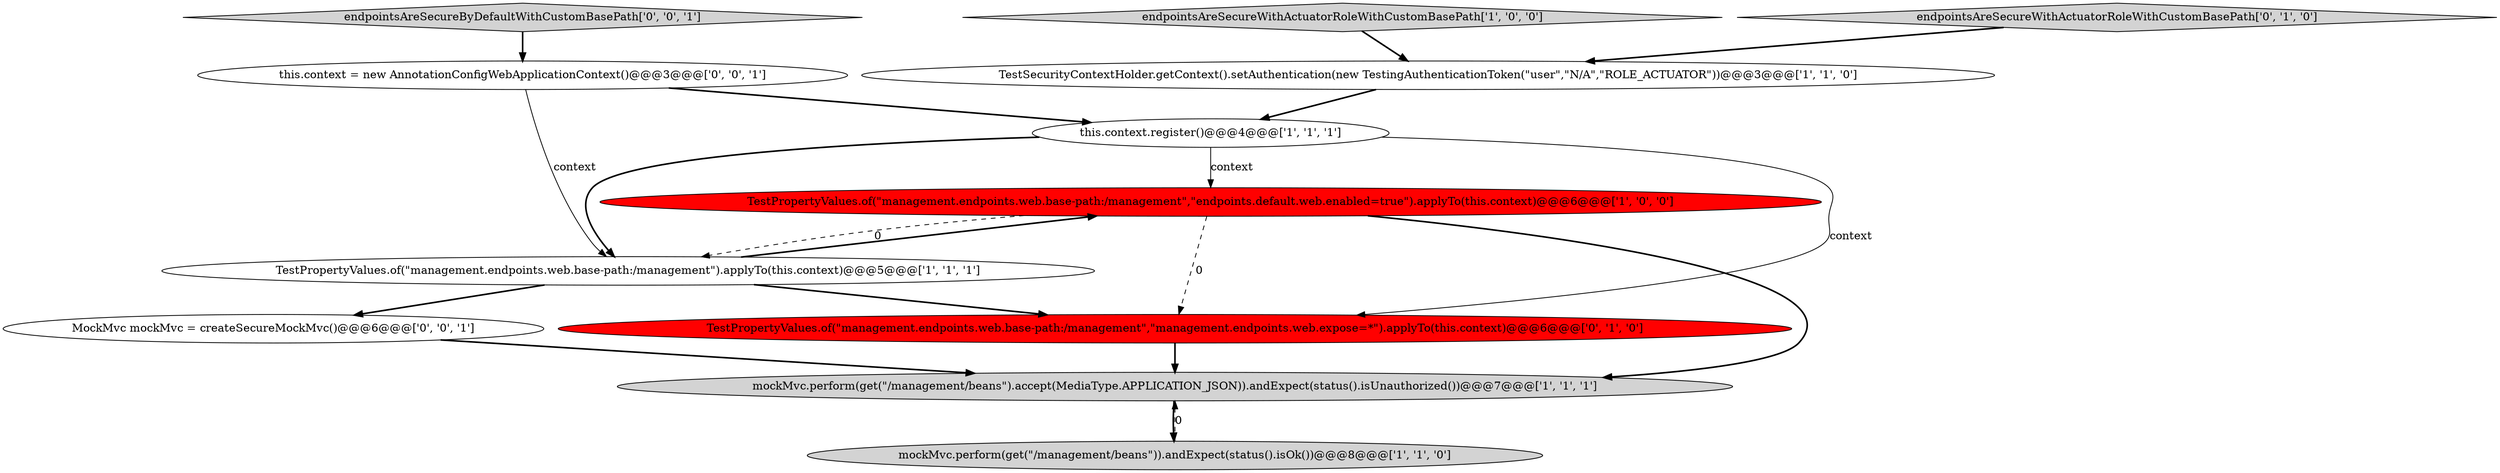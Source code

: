 digraph {
6 [style = filled, label = "TestSecurityContextHolder.getContext().setAuthentication(new TestingAuthenticationToken(\"user\",\"N/A\",\"ROLE_ACTUATOR\"))@@@3@@@['1', '1', '0']", fillcolor = white, shape = ellipse image = "AAA0AAABBB1BBB"];
9 [style = filled, label = "MockMvc mockMvc = createSecureMockMvc()@@@6@@@['0', '0', '1']", fillcolor = white, shape = ellipse image = "AAA0AAABBB3BBB"];
2 [style = filled, label = "TestPropertyValues.of(\"management.endpoints.web.base-path:/management\",\"endpoints.default.web.enabled=true\").applyTo(this.context)@@@6@@@['1', '0', '0']", fillcolor = red, shape = ellipse image = "AAA1AAABBB1BBB"];
0 [style = filled, label = "mockMvc.perform(get(\"/management/beans\")).andExpect(status().isOk())@@@8@@@['1', '1', '0']", fillcolor = lightgray, shape = ellipse image = "AAA0AAABBB1BBB"];
10 [style = filled, label = "this.context = new AnnotationConfigWebApplicationContext()@@@3@@@['0', '0', '1']", fillcolor = white, shape = ellipse image = "AAA0AAABBB3BBB"];
7 [style = filled, label = "endpointsAreSecureWithActuatorRoleWithCustomBasePath['0', '1', '0']", fillcolor = lightgray, shape = diamond image = "AAA0AAABBB2BBB"];
11 [style = filled, label = "endpointsAreSecureByDefaultWithCustomBasePath['0', '0', '1']", fillcolor = lightgray, shape = diamond image = "AAA0AAABBB3BBB"];
1 [style = filled, label = "TestPropertyValues.of(\"management.endpoints.web.base-path:/management\").applyTo(this.context)@@@5@@@['1', '1', '1']", fillcolor = white, shape = ellipse image = "AAA0AAABBB1BBB"];
5 [style = filled, label = "this.context.register()@@@4@@@['1', '1', '1']", fillcolor = white, shape = ellipse image = "AAA0AAABBB1BBB"];
8 [style = filled, label = "TestPropertyValues.of(\"management.endpoints.web.base-path:/management\",\"management.endpoints.web.expose=*\").applyTo(this.context)@@@6@@@['0', '1', '0']", fillcolor = red, shape = ellipse image = "AAA1AAABBB2BBB"];
3 [style = filled, label = "mockMvc.perform(get(\"/management/beans\").accept(MediaType.APPLICATION_JSON)).andExpect(status().isUnauthorized())@@@7@@@['1', '1', '1']", fillcolor = lightgray, shape = ellipse image = "AAA0AAABBB1BBB"];
4 [style = filled, label = "endpointsAreSecureWithActuatorRoleWithCustomBasePath['1', '0', '0']", fillcolor = lightgray, shape = diamond image = "AAA0AAABBB1BBB"];
9->3 [style = bold, label=""];
5->1 [style = bold, label=""];
6->5 [style = bold, label=""];
1->2 [style = bold, label=""];
1->9 [style = bold, label=""];
7->6 [style = bold, label=""];
5->2 [style = solid, label="context"];
1->8 [style = bold, label=""];
10->5 [style = bold, label=""];
5->8 [style = solid, label="context"];
2->1 [style = dashed, label="0"];
0->3 [style = dashed, label="0"];
4->6 [style = bold, label=""];
11->10 [style = bold, label=""];
2->8 [style = dashed, label="0"];
10->1 [style = solid, label="context"];
3->0 [style = bold, label=""];
2->3 [style = bold, label=""];
8->3 [style = bold, label=""];
}
